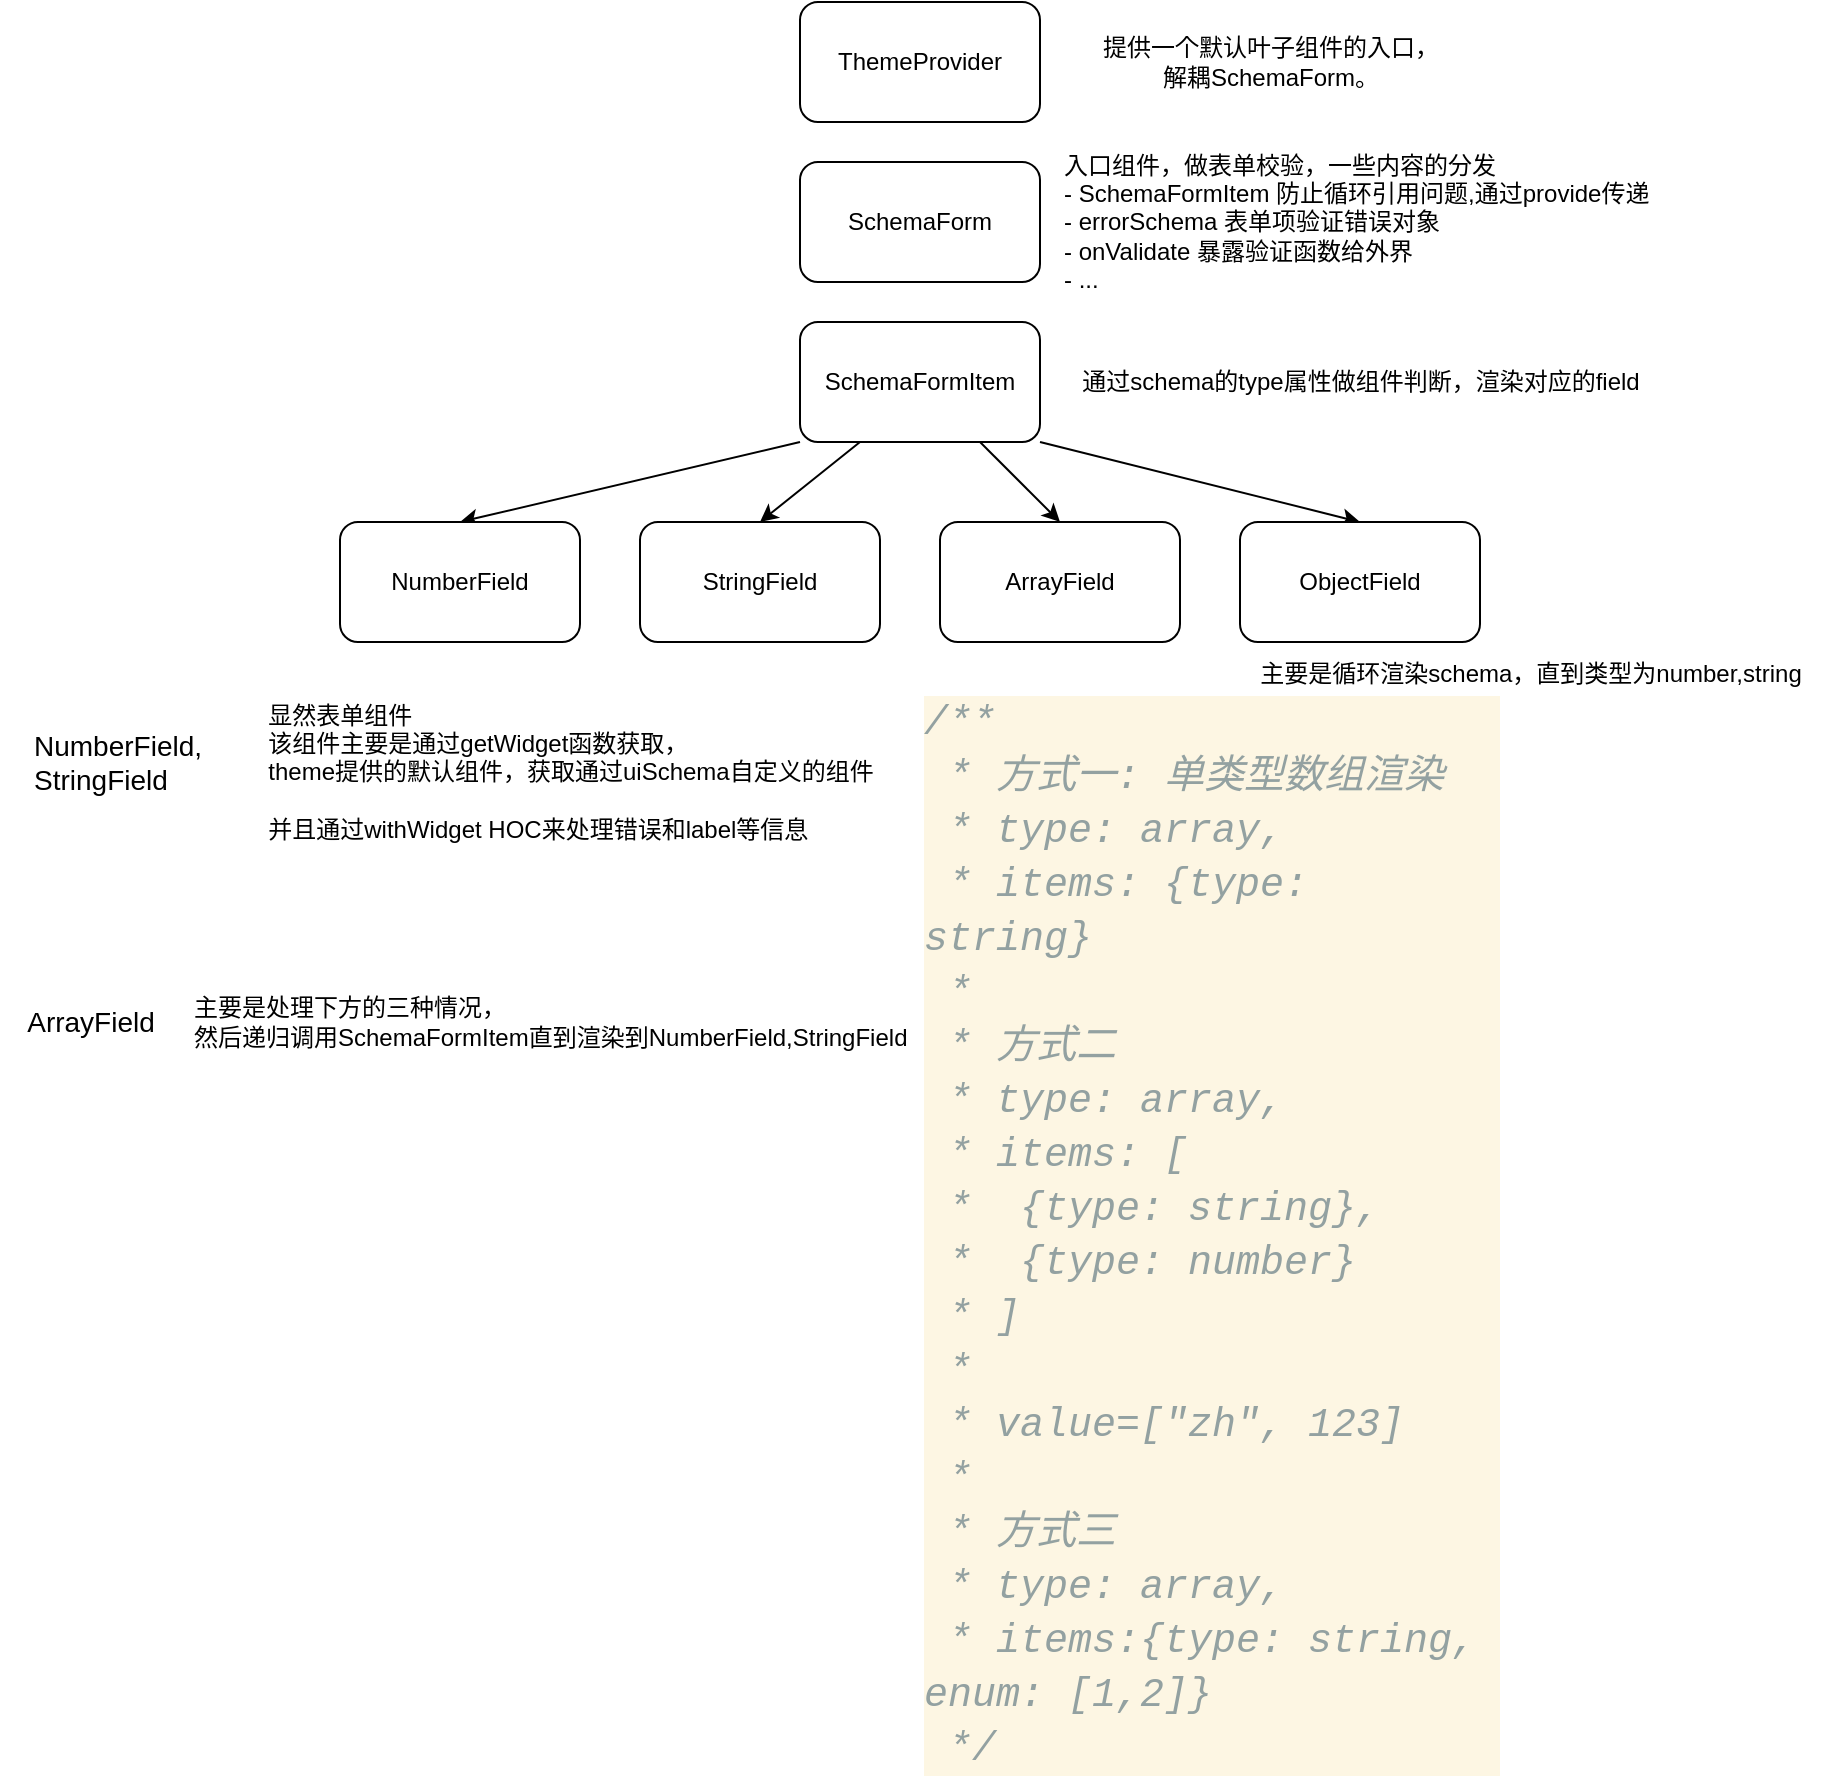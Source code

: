 <mxfile>
    <diagram id="D7cOQiEuYc8gGJzFq1lg" name="第 1 页">
        <mxGraphModel dx="1205" dy="720" grid="1" gridSize="10" guides="1" tooltips="1" connect="1" arrows="1" fold="1" page="1" pageScale="1" pageWidth="827" pageHeight="1169" math="0" shadow="0">
            <root>
                <mxCell id="0"/>
                <mxCell id="1" parent="0"/>
                <mxCell id="2" value="ThemeProvider" style="rounded=1;whiteSpace=wrap;html=1;" vertex="1" parent="1">
                    <mxGeometry x="400" y="30" width="120" height="60" as="geometry"/>
                </mxCell>
                <mxCell id="3" value="提供一个默认叶子组件的入口，&lt;br&gt;解耦SchemaForm。" style="text;html=1;align=center;verticalAlign=middle;resizable=0;points=[];autosize=1;strokeColor=none;fillColor=none;" vertex="1" parent="1">
                    <mxGeometry x="540" y="40" width="190" height="40" as="geometry"/>
                </mxCell>
                <mxCell id="4" value="SchemaForm" style="rounded=1;whiteSpace=wrap;html=1;" vertex="1" parent="1">
                    <mxGeometry x="400" y="110" width="120" height="60" as="geometry"/>
                </mxCell>
                <mxCell id="5" value="入口组件，做表单校验，一些内容的分发&lt;br&gt;- SchemaFormItem 防止循环引用问题,通过provide传递&lt;br&gt;- errorSchema 表单项验证错误对象&lt;br&gt;- onValidate 暴露验证函数给外界&lt;br&gt;- ..." style="text;html=1;align=left;verticalAlign=middle;resizable=0;points=[];autosize=1;strokeColor=none;fillColor=none;" vertex="1" parent="1">
                    <mxGeometry x="530" y="95" width="320" height="90" as="geometry"/>
                </mxCell>
                <mxCell id="8" style="edgeStyle=none;html=1;exitX=0;exitY=1;exitDx=0;exitDy=0;entryX=0.5;entryY=0;entryDx=0;entryDy=0;" edge="1" parent="1" source="6" target="11">
                    <mxGeometry relative="1" as="geometry">
                        <mxPoint x="300" y="290" as="targetPoint"/>
                    </mxGeometry>
                </mxCell>
                <mxCell id="15" style="edgeStyle=none;html=1;entryX=0.5;entryY=0;entryDx=0;entryDy=0;" edge="1" parent="1" target="12">
                    <mxGeometry relative="1" as="geometry">
                        <mxPoint x="430" y="250" as="sourcePoint"/>
                    </mxGeometry>
                </mxCell>
                <mxCell id="16" style="edgeStyle=none;html=1;entryX=0.5;entryY=0;entryDx=0;entryDy=0;" edge="1" parent="1" source="6" target="14">
                    <mxGeometry relative="1" as="geometry"/>
                </mxCell>
                <mxCell id="18" style="edgeStyle=none;html=1;exitX=1;exitY=1;exitDx=0;exitDy=0;entryX=0.5;entryY=0;entryDx=0;entryDy=0;" edge="1" parent="1" source="6" target="17">
                    <mxGeometry relative="1" as="geometry"/>
                </mxCell>
                <mxCell id="6" value="SchemaFormItem" style="rounded=1;whiteSpace=wrap;html=1;" vertex="1" parent="1">
                    <mxGeometry x="400" y="190" width="120" height="60" as="geometry"/>
                </mxCell>
                <mxCell id="7" value="通过schema的type属性做组件判断，渲染对应的field" style="text;html=1;align=center;verticalAlign=middle;resizable=0;points=[];autosize=1;strokeColor=none;fillColor=none;" vertex="1" parent="1">
                    <mxGeometry x="530" y="205" width="300" height="30" as="geometry"/>
                </mxCell>
                <mxCell id="11" value="NumberField" style="rounded=1;whiteSpace=wrap;html=1;" vertex="1" parent="1">
                    <mxGeometry x="170" y="290" width="120" height="60" as="geometry"/>
                </mxCell>
                <mxCell id="12" value="StringField" style="rounded=1;whiteSpace=wrap;html=1;" vertex="1" parent="1">
                    <mxGeometry x="320" y="290" width="120" height="60" as="geometry"/>
                </mxCell>
                <mxCell id="14" value="ArrayField" style="rounded=1;whiteSpace=wrap;html=1;" vertex="1" parent="1">
                    <mxGeometry x="470" y="290" width="120" height="60" as="geometry"/>
                </mxCell>
                <mxCell id="17" value="ObjectField" style="rounded=1;whiteSpace=wrap;html=1;" vertex="1" parent="1">
                    <mxGeometry x="620" y="290" width="120" height="60" as="geometry"/>
                </mxCell>
                <mxCell id="19" value="&lt;div style=&quot;text-align: left;&quot;&gt;&lt;span style=&quot;background-color: initial;&quot;&gt;显然表单组件&lt;/span&gt;&lt;/div&gt;&lt;div style=&quot;text-align: left;&quot;&gt;&lt;span style=&quot;background-color: initial;&quot;&gt;该组件主要是通过getWidget函数获取，&lt;/span&gt;&lt;/div&gt;&lt;div style=&quot;text-align: left;&quot;&gt;&lt;span style=&quot;background-color: initial;&quot;&gt;theme提供的默认组件，获取通过uiSchema自定义的组件&lt;/span&gt;&lt;/div&gt;&lt;div style=&quot;text-align: left;&quot;&gt;&lt;span style=&quot;background-color: initial;&quot;&gt;&lt;br&gt;&lt;/span&gt;&lt;/div&gt;&lt;div style=&quot;text-align: left;&quot;&gt;&lt;span style=&quot;background-color: initial;&quot;&gt;并且通过withWidget HOC来处理错误和label等信息&lt;/span&gt;&lt;/div&gt;" style="text;html=1;align=center;verticalAlign=middle;resizable=0;points=[];autosize=1;strokeColor=none;fillColor=none;" vertex="1" parent="1">
                    <mxGeometry x="120" y="370" width="330" height="90" as="geometry"/>
                </mxCell>
                <mxCell id="20" value="&lt;div style=&quot;color: rgb(101, 123, 131); background-color: rgb(253, 246, 227); font-family: Consolas, &amp;quot;Courier New&amp;quot;, monospace; font-weight: normal; font-size: 20px; line-height: 27px;&quot;&gt;&lt;div&gt;&lt;span style=&quot;color: #93a1a1;font-style: italic;&quot;&gt;/**&lt;/span&gt;&lt;/div&gt;&lt;div&gt;&lt;span style=&quot;color: #93a1a1;font-style: italic;&quot;&gt;&amp;nbsp;* 方式一: 单类型数组渲染&lt;/span&gt;&lt;/div&gt;&lt;div&gt;&lt;span style=&quot;color: #93a1a1;font-style: italic;&quot;&gt;&amp;nbsp;* type: array,&lt;/span&gt;&lt;/div&gt;&lt;div&gt;&lt;span style=&quot;color: #93a1a1;font-style: italic;&quot;&gt;&amp;nbsp;* items: {type: string}&lt;/span&gt;&lt;/div&gt;&lt;div&gt;&lt;span style=&quot;color: #93a1a1;font-style: italic;&quot;&gt;&amp;nbsp;*&lt;/span&gt;&lt;/div&gt;&lt;div&gt;&lt;span style=&quot;color: #93a1a1;font-style: italic;&quot;&gt;&amp;nbsp;* 方式二&lt;/span&gt;&lt;/div&gt;&lt;div&gt;&lt;span style=&quot;color: #93a1a1;font-style: italic;&quot;&gt;&amp;nbsp;* type: array,&lt;/span&gt;&lt;/div&gt;&lt;div&gt;&lt;span style=&quot;color: #93a1a1;font-style: italic;&quot;&gt;&amp;nbsp;* items: [&lt;/span&gt;&lt;/div&gt;&lt;div&gt;&lt;span style=&quot;color: #93a1a1;font-style: italic;&quot;&gt;&amp;nbsp;* &amp;nbsp;{type: string},&lt;/span&gt;&lt;/div&gt;&lt;div&gt;&lt;span style=&quot;color: #93a1a1;font-style: italic;&quot;&gt;&amp;nbsp;* &amp;nbsp;{type: number}&lt;/span&gt;&lt;/div&gt;&lt;div&gt;&lt;span style=&quot;color: #93a1a1;font-style: italic;&quot;&gt;&amp;nbsp;* ]&lt;/span&gt;&lt;/div&gt;&lt;div&gt;&lt;span style=&quot;color: #93a1a1;font-style: italic;&quot;&gt;&amp;nbsp;*&lt;/span&gt;&lt;/div&gt;&lt;div&gt;&lt;span style=&quot;color: #93a1a1;font-style: italic;&quot;&gt;&amp;nbsp;* value=[&quot;zh&quot;, 123]&lt;/span&gt;&lt;/div&gt;&lt;div&gt;&lt;span style=&quot;color: #93a1a1;font-style: italic;&quot;&gt;&amp;nbsp;*&lt;/span&gt;&lt;/div&gt;&lt;div&gt;&lt;span style=&quot;color: #93a1a1;font-style: italic;&quot;&gt;&amp;nbsp;* 方式三&lt;/span&gt;&lt;/div&gt;&lt;div&gt;&lt;span style=&quot;color: #93a1a1;font-style: italic;&quot;&gt;&amp;nbsp;* type: array,&lt;/span&gt;&lt;/div&gt;&lt;div&gt;&lt;span style=&quot;color: #93a1a1;font-style: italic;&quot;&gt;&amp;nbsp;* items:{type: string, enum: [1,2]}&lt;/span&gt;&lt;/div&gt;&lt;div&gt;&lt;span style=&quot;color: #93a1a1;font-style: italic;&quot;&gt;&amp;nbsp;*/&lt;/span&gt;&lt;/div&gt;&lt;/div&gt;" style="text;whiteSpace=wrap;html=1;" vertex="1" parent="1">
                    <mxGeometry x="460" y="370" width="290" height="410" as="geometry"/>
                </mxCell>
                <mxCell id="21" value="主要是处理下方的三种情况，&lt;br&gt;然后递归调用SchemaFormItem直到渲染到NumberField,StringField" style="text;html=1;align=left;verticalAlign=middle;resizable=0;points=[];autosize=1;strokeColor=none;fillColor=none;" vertex="1" parent="1">
                    <mxGeometry x="95" y="520" width="380" height="40" as="geometry"/>
                </mxCell>
                <mxCell id="22" value="&lt;font style=&quot;font-size: 14px;&quot;&gt;NumberField,&lt;br&gt;StringField&lt;/font&gt;" style="text;html=1;align=left;verticalAlign=middle;resizable=0;points=[];autosize=1;strokeColor=none;fillColor=none;" vertex="1" parent="1">
                    <mxGeometry x="15" y="385" width="110" height="50" as="geometry"/>
                </mxCell>
                <mxCell id="23" value="ArrayField" style="text;html=1;align=center;verticalAlign=middle;resizable=0;points=[];autosize=1;strokeColor=none;fillColor=none;fontSize=14;" vertex="1" parent="1">
                    <mxGeometry y="525" width="90" height="30" as="geometry"/>
                </mxCell>
                <mxCell id="24" value="&lt;font style=&quot;font-size: 12px;&quot;&gt;主要是循环渲染schema，直到类型为number,string&lt;/font&gt;" style="text;html=1;align=center;verticalAlign=middle;resizable=0;points=[];autosize=1;strokeColor=none;fillColor=none;fontSize=14;" vertex="1" parent="1">
                    <mxGeometry x="620" y="350" width="290" height="30" as="geometry"/>
                </mxCell>
            </root>
        </mxGraphModel>
    </diagram>
</mxfile>